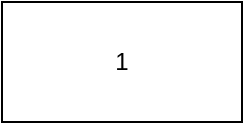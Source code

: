 <mxfile version="21.6.8" type="github">
  <diagram name="第 1 页" id="Csjnl9GSpLsN_t0C2Pih">
    <mxGraphModel dx="1271" dy="760" grid="1" gridSize="10" guides="1" tooltips="1" connect="1" arrows="1" fold="1" page="1" pageScale="1" pageWidth="827" pageHeight="1169" math="0" shadow="0">
      <root>
        <mxCell id="0" />
        <mxCell id="1" parent="0" />
        <mxCell id="izm1SKYGWHxYeiBG9XtX-1" value="1" style="rounded=0;whiteSpace=wrap;html=1;" vertex="1" parent="1">
          <mxGeometry x="240" y="220" width="120" height="60" as="geometry" />
        </mxCell>
      </root>
    </mxGraphModel>
  </diagram>
</mxfile>
